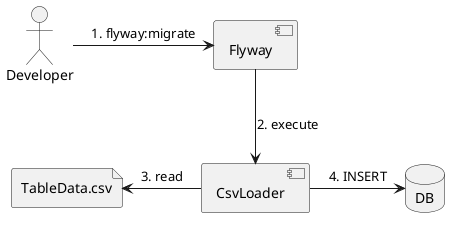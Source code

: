 @startuml csv-loader

actor Developer
component Flyway
component CsvLoader
database DB
file "TableData.csv" as csv

Developer -> Flyway: 1. flyway:migrate
Flyway --> CsvLoader: 2. execute
CsvLoader -left-> csv: 3. read
CsvLoader -> DB: 4. INSERT
